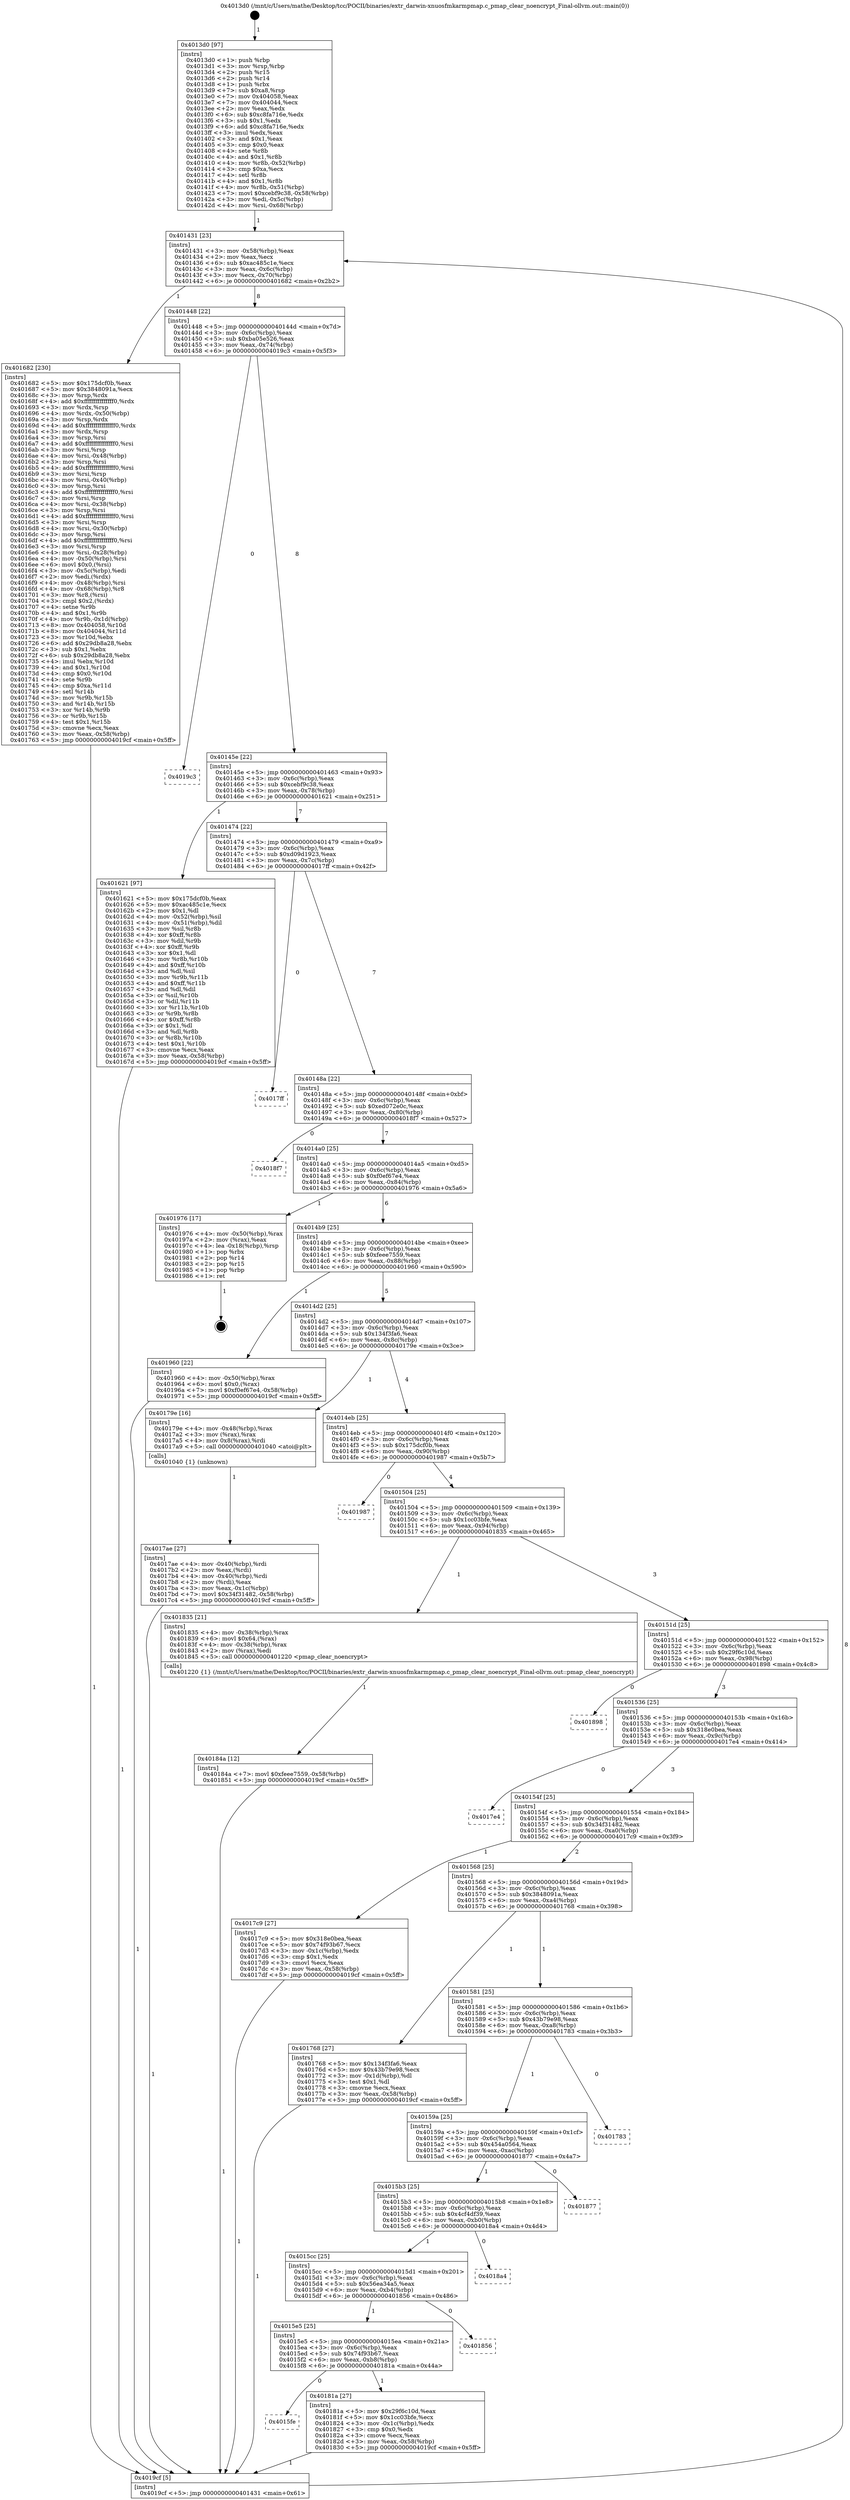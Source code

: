 digraph "0x4013d0" {
  label = "0x4013d0 (/mnt/c/Users/mathe/Desktop/tcc/POCII/binaries/extr_darwin-xnuosfmkarmpmap.c_pmap_clear_noencrypt_Final-ollvm.out::main(0))"
  labelloc = "t"
  node[shape=record]

  Entry [label="",width=0.3,height=0.3,shape=circle,fillcolor=black,style=filled]
  "0x401431" [label="{
     0x401431 [23]\l
     | [instrs]\l
     &nbsp;&nbsp;0x401431 \<+3\>: mov -0x58(%rbp),%eax\l
     &nbsp;&nbsp;0x401434 \<+2\>: mov %eax,%ecx\l
     &nbsp;&nbsp;0x401436 \<+6\>: sub $0xac485c1e,%ecx\l
     &nbsp;&nbsp;0x40143c \<+3\>: mov %eax,-0x6c(%rbp)\l
     &nbsp;&nbsp;0x40143f \<+3\>: mov %ecx,-0x70(%rbp)\l
     &nbsp;&nbsp;0x401442 \<+6\>: je 0000000000401682 \<main+0x2b2\>\l
  }"]
  "0x401682" [label="{
     0x401682 [230]\l
     | [instrs]\l
     &nbsp;&nbsp;0x401682 \<+5\>: mov $0x175dcf0b,%eax\l
     &nbsp;&nbsp;0x401687 \<+5\>: mov $0x3848091a,%ecx\l
     &nbsp;&nbsp;0x40168c \<+3\>: mov %rsp,%rdx\l
     &nbsp;&nbsp;0x40168f \<+4\>: add $0xfffffffffffffff0,%rdx\l
     &nbsp;&nbsp;0x401693 \<+3\>: mov %rdx,%rsp\l
     &nbsp;&nbsp;0x401696 \<+4\>: mov %rdx,-0x50(%rbp)\l
     &nbsp;&nbsp;0x40169a \<+3\>: mov %rsp,%rdx\l
     &nbsp;&nbsp;0x40169d \<+4\>: add $0xfffffffffffffff0,%rdx\l
     &nbsp;&nbsp;0x4016a1 \<+3\>: mov %rdx,%rsp\l
     &nbsp;&nbsp;0x4016a4 \<+3\>: mov %rsp,%rsi\l
     &nbsp;&nbsp;0x4016a7 \<+4\>: add $0xfffffffffffffff0,%rsi\l
     &nbsp;&nbsp;0x4016ab \<+3\>: mov %rsi,%rsp\l
     &nbsp;&nbsp;0x4016ae \<+4\>: mov %rsi,-0x48(%rbp)\l
     &nbsp;&nbsp;0x4016b2 \<+3\>: mov %rsp,%rsi\l
     &nbsp;&nbsp;0x4016b5 \<+4\>: add $0xfffffffffffffff0,%rsi\l
     &nbsp;&nbsp;0x4016b9 \<+3\>: mov %rsi,%rsp\l
     &nbsp;&nbsp;0x4016bc \<+4\>: mov %rsi,-0x40(%rbp)\l
     &nbsp;&nbsp;0x4016c0 \<+3\>: mov %rsp,%rsi\l
     &nbsp;&nbsp;0x4016c3 \<+4\>: add $0xfffffffffffffff0,%rsi\l
     &nbsp;&nbsp;0x4016c7 \<+3\>: mov %rsi,%rsp\l
     &nbsp;&nbsp;0x4016ca \<+4\>: mov %rsi,-0x38(%rbp)\l
     &nbsp;&nbsp;0x4016ce \<+3\>: mov %rsp,%rsi\l
     &nbsp;&nbsp;0x4016d1 \<+4\>: add $0xfffffffffffffff0,%rsi\l
     &nbsp;&nbsp;0x4016d5 \<+3\>: mov %rsi,%rsp\l
     &nbsp;&nbsp;0x4016d8 \<+4\>: mov %rsi,-0x30(%rbp)\l
     &nbsp;&nbsp;0x4016dc \<+3\>: mov %rsp,%rsi\l
     &nbsp;&nbsp;0x4016df \<+4\>: add $0xfffffffffffffff0,%rsi\l
     &nbsp;&nbsp;0x4016e3 \<+3\>: mov %rsi,%rsp\l
     &nbsp;&nbsp;0x4016e6 \<+4\>: mov %rsi,-0x28(%rbp)\l
     &nbsp;&nbsp;0x4016ea \<+4\>: mov -0x50(%rbp),%rsi\l
     &nbsp;&nbsp;0x4016ee \<+6\>: movl $0x0,(%rsi)\l
     &nbsp;&nbsp;0x4016f4 \<+3\>: mov -0x5c(%rbp),%edi\l
     &nbsp;&nbsp;0x4016f7 \<+2\>: mov %edi,(%rdx)\l
     &nbsp;&nbsp;0x4016f9 \<+4\>: mov -0x48(%rbp),%rsi\l
     &nbsp;&nbsp;0x4016fd \<+4\>: mov -0x68(%rbp),%r8\l
     &nbsp;&nbsp;0x401701 \<+3\>: mov %r8,(%rsi)\l
     &nbsp;&nbsp;0x401704 \<+3\>: cmpl $0x2,(%rdx)\l
     &nbsp;&nbsp;0x401707 \<+4\>: setne %r9b\l
     &nbsp;&nbsp;0x40170b \<+4\>: and $0x1,%r9b\l
     &nbsp;&nbsp;0x40170f \<+4\>: mov %r9b,-0x1d(%rbp)\l
     &nbsp;&nbsp;0x401713 \<+8\>: mov 0x404058,%r10d\l
     &nbsp;&nbsp;0x40171b \<+8\>: mov 0x404044,%r11d\l
     &nbsp;&nbsp;0x401723 \<+3\>: mov %r10d,%ebx\l
     &nbsp;&nbsp;0x401726 \<+6\>: add $0x29db8a28,%ebx\l
     &nbsp;&nbsp;0x40172c \<+3\>: sub $0x1,%ebx\l
     &nbsp;&nbsp;0x40172f \<+6\>: sub $0x29db8a28,%ebx\l
     &nbsp;&nbsp;0x401735 \<+4\>: imul %ebx,%r10d\l
     &nbsp;&nbsp;0x401739 \<+4\>: and $0x1,%r10d\l
     &nbsp;&nbsp;0x40173d \<+4\>: cmp $0x0,%r10d\l
     &nbsp;&nbsp;0x401741 \<+4\>: sete %r9b\l
     &nbsp;&nbsp;0x401745 \<+4\>: cmp $0xa,%r11d\l
     &nbsp;&nbsp;0x401749 \<+4\>: setl %r14b\l
     &nbsp;&nbsp;0x40174d \<+3\>: mov %r9b,%r15b\l
     &nbsp;&nbsp;0x401750 \<+3\>: and %r14b,%r15b\l
     &nbsp;&nbsp;0x401753 \<+3\>: xor %r14b,%r9b\l
     &nbsp;&nbsp;0x401756 \<+3\>: or %r9b,%r15b\l
     &nbsp;&nbsp;0x401759 \<+4\>: test $0x1,%r15b\l
     &nbsp;&nbsp;0x40175d \<+3\>: cmovne %ecx,%eax\l
     &nbsp;&nbsp;0x401760 \<+3\>: mov %eax,-0x58(%rbp)\l
     &nbsp;&nbsp;0x401763 \<+5\>: jmp 00000000004019cf \<main+0x5ff\>\l
  }"]
  "0x401448" [label="{
     0x401448 [22]\l
     | [instrs]\l
     &nbsp;&nbsp;0x401448 \<+5\>: jmp 000000000040144d \<main+0x7d\>\l
     &nbsp;&nbsp;0x40144d \<+3\>: mov -0x6c(%rbp),%eax\l
     &nbsp;&nbsp;0x401450 \<+5\>: sub $0xba05e526,%eax\l
     &nbsp;&nbsp;0x401455 \<+3\>: mov %eax,-0x74(%rbp)\l
     &nbsp;&nbsp;0x401458 \<+6\>: je 00000000004019c3 \<main+0x5f3\>\l
  }"]
  Exit [label="",width=0.3,height=0.3,shape=circle,fillcolor=black,style=filled,peripheries=2]
  "0x4019c3" [label="{
     0x4019c3\l
  }", style=dashed]
  "0x40145e" [label="{
     0x40145e [22]\l
     | [instrs]\l
     &nbsp;&nbsp;0x40145e \<+5\>: jmp 0000000000401463 \<main+0x93\>\l
     &nbsp;&nbsp;0x401463 \<+3\>: mov -0x6c(%rbp),%eax\l
     &nbsp;&nbsp;0x401466 \<+5\>: sub $0xcebf9c38,%eax\l
     &nbsp;&nbsp;0x40146b \<+3\>: mov %eax,-0x78(%rbp)\l
     &nbsp;&nbsp;0x40146e \<+6\>: je 0000000000401621 \<main+0x251\>\l
  }"]
  "0x40184a" [label="{
     0x40184a [12]\l
     | [instrs]\l
     &nbsp;&nbsp;0x40184a \<+7\>: movl $0xfeee7559,-0x58(%rbp)\l
     &nbsp;&nbsp;0x401851 \<+5\>: jmp 00000000004019cf \<main+0x5ff\>\l
  }"]
  "0x401621" [label="{
     0x401621 [97]\l
     | [instrs]\l
     &nbsp;&nbsp;0x401621 \<+5\>: mov $0x175dcf0b,%eax\l
     &nbsp;&nbsp;0x401626 \<+5\>: mov $0xac485c1e,%ecx\l
     &nbsp;&nbsp;0x40162b \<+2\>: mov $0x1,%dl\l
     &nbsp;&nbsp;0x40162d \<+4\>: mov -0x52(%rbp),%sil\l
     &nbsp;&nbsp;0x401631 \<+4\>: mov -0x51(%rbp),%dil\l
     &nbsp;&nbsp;0x401635 \<+3\>: mov %sil,%r8b\l
     &nbsp;&nbsp;0x401638 \<+4\>: xor $0xff,%r8b\l
     &nbsp;&nbsp;0x40163c \<+3\>: mov %dil,%r9b\l
     &nbsp;&nbsp;0x40163f \<+4\>: xor $0xff,%r9b\l
     &nbsp;&nbsp;0x401643 \<+3\>: xor $0x1,%dl\l
     &nbsp;&nbsp;0x401646 \<+3\>: mov %r8b,%r10b\l
     &nbsp;&nbsp;0x401649 \<+4\>: and $0xff,%r10b\l
     &nbsp;&nbsp;0x40164d \<+3\>: and %dl,%sil\l
     &nbsp;&nbsp;0x401650 \<+3\>: mov %r9b,%r11b\l
     &nbsp;&nbsp;0x401653 \<+4\>: and $0xff,%r11b\l
     &nbsp;&nbsp;0x401657 \<+3\>: and %dl,%dil\l
     &nbsp;&nbsp;0x40165a \<+3\>: or %sil,%r10b\l
     &nbsp;&nbsp;0x40165d \<+3\>: or %dil,%r11b\l
     &nbsp;&nbsp;0x401660 \<+3\>: xor %r11b,%r10b\l
     &nbsp;&nbsp;0x401663 \<+3\>: or %r9b,%r8b\l
     &nbsp;&nbsp;0x401666 \<+4\>: xor $0xff,%r8b\l
     &nbsp;&nbsp;0x40166a \<+3\>: or $0x1,%dl\l
     &nbsp;&nbsp;0x40166d \<+3\>: and %dl,%r8b\l
     &nbsp;&nbsp;0x401670 \<+3\>: or %r8b,%r10b\l
     &nbsp;&nbsp;0x401673 \<+4\>: test $0x1,%r10b\l
     &nbsp;&nbsp;0x401677 \<+3\>: cmovne %ecx,%eax\l
     &nbsp;&nbsp;0x40167a \<+3\>: mov %eax,-0x58(%rbp)\l
     &nbsp;&nbsp;0x40167d \<+5\>: jmp 00000000004019cf \<main+0x5ff\>\l
  }"]
  "0x401474" [label="{
     0x401474 [22]\l
     | [instrs]\l
     &nbsp;&nbsp;0x401474 \<+5\>: jmp 0000000000401479 \<main+0xa9\>\l
     &nbsp;&nbsp;0x401479 \<+3\>: mov -0x6c(%rbp),%eax\l
     &nbsp;&nbsp;0x40147c \<+5\>: sub $0xd09d1923,%eax\l
     &nbsp;&nbsp;0x401481 \<+3\>: mov %eax,-0x7c(%rbp)\l
     &nbsp;&nbsp;0x401484 \<+6\>: je 00000000004017ff \<main+0x42f\>\l
  }"]
  "0x4019cf" [label="{
     0x4019cf [5]\l
     | [instrs]\l
     &nbsp;&nbsp;0x4019cf \<+5\>: jmp 0000000000401431 \<main+0x61\>\l
  }"]
  "0x4013d0" [label="{
     0x4013d0 [97]\l
     | [instrs]\l
     &nbsp;&nbsp;0x4013d0 \<+1\>: push %rbp\l
     &nbsp;&nbsp;0x4013d1 \<+3\>: mov %rsp,%rbp\l
     &nbsp;&nbsp;0x4013d4 \<+2\>: push %r15\l
     &nbsp;&nbsp;0x4013d6 \<+2\>: push %r14\l
     &nbsp;&nbsp;0x4013d8 \<+1\>: push %rbx\l
     &nbsp;&nbsp;0x4013d9 \<+7\>: sub $0xa8,%rsp\l
     &nbsp;&nbsp;0x4013e0 \<+7\>: mov 0x404058,%eax\l
     &nbsp;&nbsp;0x4013e7 \<+7\>: mov 0x404044,%ecx\l
     &nbsp;&nbsp;0x4013ee \<+2\>: mov %eax,%edx\l
     &nbsp;&nbsp;0x4013f0 \<+6\>: sub $0xc8fa716e,%edx\l
     &nbsp;&nbsp;0x4013f6 \<+3\>: sub $0x1,%edx\l
     &nbsp;&nbsp;0x4013f9 \<+6\>: add $0xc8fa716e,%edx\l
     &nbsp;&nbsp;0x4013ff \<+3\>: imul %edx,%eax\l
     &nbsp;&nbsp;0x401402 \<+3\>: and $0x1,%eax\l
     &nbsp;&nbsp;0x401405 \<+3\>: cmp $0x0,%eax\l
     &nbsp;&nbsp;0x401408 \<+4\>: sete %r8b\l
     &nbsp;&nbsp;0x40140c \<+4\>: and $0x1,%r8b\l
     &nbsp;&nbsp;0x401410 \<+4\>: mov %r8b,-0x52(%rbp)\l
     &nbsp;&nbsp;0x401414 \<+3\>: cmp $0xa,%ecx\l
     &nbsp;&nbsp;0x401417 \<+4\>: setl %r8b\l
     &nbsp;&nbsp;0x40141b \<+4\>: and $0x1,%r8b\l
     &nbsp;&nbsp;0x40141f \<+4\>: mov %r8b,-0x51(%rbp)\l
     &nbsp;&nbsp;0x401423 \<+7\>: movl $0xcebf9c38,-0x58(%rbp)\l
     &nbsp;&nbsp;0x40142a \<+3\>: mov %edi,-0x5c(%rbp)\l
     &nbsp;&nbsp;0x40142d \<+4\>: mov %rsi,-0x68(%rbp)\l
  }"]
  "0x4015fe" [label="{
     0x4015fe\l
  }", style=dashed]
  "0x4017ff" [label="{
     0x4017ff\l
  }", style=dashed]
  "0x40148a" [label="{
     0x40148a [22]\l
     | [instrs]\l
     &nbsp;&nbsp;0x40148a \<+5\>: jmp 000000000040148f \<main+0xbf\>\l
     &nbsp;&nbsp;0x40148f \<+3\>: mov -0x6c(%rbp),%eax\l
     &nbsp;&nbsp;0x401492 \<+5\>: sub $0xed072e0c,%eax\l
     &nbsp;&nbsp;0x401497 \<+3\>: mov %eax,-0x80(%rbp)\l
     &nbsp;&nbsp;0x40149a \<+6\>: je 00000000004018f7 \<main+0x527\>\l
  }"]
  "0x40181a" [label="{
     0x40181a [27]\l
     | [instrs]\l
     &nbsp;&nbsp;0x40181a \<+5\>: mov $0x29f6c10d,%eax\l
     &nbsp;&nbsp;0x40181f \<+5\>: mov $0x1cc03bfe,%ecx\l
     &nbsp;&nbsp;0x401824 \<+3\>: mov -0x1c(%rbp),%edx\l
     &nbsp;&nbsp;0x401827 \<+3\>: cmp $0x0,%edx\l
     &nbsp;&nbsp;0x40182a \<+3\>: cmove %ecx,%eax\l
     &nbsp;&nbsp;0x40182d \<+3\>: mov %eax,-0x58(%rbp)\l
     &nbsp;&nbsp;0x401830 \<+5\>: jmp 00000000004019cf \<main+0x5ff\>\l
  }"]
  "0x4018f7" [label="{
     0x4018f7\l
  }", style=dashed]
  "0x4014a0" [label="{
     0x4014a0 [25]\l
     | [instrs]\l
     &nbsp;&nbsp;0x4014a0 \<+5\>: jmp 00000000004014a5 \<main+0xd5\>\l
     &nbsp;&nbsp;0x4014a5 \<+3\>: mov -0x6c(%rbp),%eax\l
     &nbsp;&nbsp;0x4014a8 \<+5\>: sub $0xf0ef67e4,%eax\l
     &nbsp;&nbsp;0x4014ad \<+6\>: mov %eax,-0x84(%rbp)\l
     &nbsp;&nbsp;0x4014b3 \<+6\>: je 0000000000401976 \<main+0x5a6\>\l
  }"]
  "0x4015e5" [label="{
     0x4015e5 [25]\l
     | [instrs]\l
     &nbsp;&nbsp;0x4015e5 \<+5\>: jmp 00000000004015ea \<main+0x21a\>\l
     &nbsp;&nbsp;0x4015ea \<+3\>: mov -0x6c(%rbp),%eax\l
     &nbsp;&nbsp;0x4015ed \<+5\>: sub $0x74f93b67,%eax\l
     &nbsp;&nbsp;0x4015f2 \<+6\>: mov %eax,-0xb8(%rbp)\l
     &nbsp;&nbsp;0x4015f8 \<+6\>: je 000000000040181a \<main+0x44a\>\l
  }"]
  "0x401976" [label="{
     0x401976 [17]\l
     | [instrs]\l
     &nbsp;&nbsp;0x401976 \<+4\>: mov -0x50(%rbp),%rax\l
     &nbsp;&nbsp;0x40197a \<+2\>: mov (%rax),%eax\l
     &nbsp;&nbsp;0x40197c \<+4\>: lea -0x18(%rbp),%rsp\l
     &nbsp;&nbsp;0x401980 \<+1\>: pop %rbx\l
     &nbsp;&nbsp;0x401981 \<+2\>: pop %r14\l
     &nbsp;&nbsp;0x401983 \<+2\>: pop %r15\l
     &nbsp;&nbsp;0x401985 \<+1\>: pop %rbp\l
     &nbsp;&nbsp;0x401986 \<+1\>: ret\l
  }"]
  "0x4014b9" [label="{
     0x4014b9 [25]\l
     | [instrs]\l
     &nbsp;&nbsp;0x4014b9 \<+5\>: jmp 00000000004014be \<main+0xee\>\l
     &nbsp;&nbsp;0x4014be \<+3\>: mov -0x6c(%rbp),%eax\l
     &nbsp;&nbsp;0x4014c1 \<+5\>: sub $0xfeee7559,%eax\l
     &nbsp;&nbsp;0x4014c6 \<+6\>: mov %eax,-0x88(%rbp)\l
     &nbsp;&nbsp;0x4014cc \<+6\>: je 0000000000401960 \<main+0x590\>\l
  }"]
  "0x401856" [label="{
     0x401856\l
  }", style=dashed]
  "0x401960" [label="{
     0x401960 [22]\l
     | [instrs]\l
     &nbsp;&nbsp;0x401960 \<+4\>: mov -0x50(%rbp),%rax\l
     &nbsp;&nbsp;0x401964 \<+6\>: movl $0x0,(%rax)\l
     &nbsp;&nbsp;0x40196a \<+7\>: movl $0xf0ef67e4,-0x58(%rbp)\l
     &nbsp;&nbsp;0x401971 \<+5\>: jmp 00000000004019cf \<main+0x5ff\>\l
  }"]
  "0x4014d2" [label="{
     0x4014d2 [25]\l
     | [instrs]\l
     &nbsp;&nbsp;0x4014d2 \<+5\>: jmp 00000000004014d7 \<main+0x107\>\l
     &nbsp;&nbsp;0x4014d7 \<+3\>: mov -0x6c(%rbp),%eax\l
     &nbsp;&nbsp;0x4014da \<+5\>: sub $0x134f3fa6,%eax\l
     &nbsp;&nbsp;0x4014df \<+6\>: mov %eax,-0x8c(%rbp)\l
     &nbsp;&nbsp;0x4014e5 \<+6\>: je 000000000040179e \<main+0x3ce\>\l
  }"]
  "0x4015cc" [label="{
     0x4015cc [25]\l
     | [instrs]\l
     &nbsp;&nbsp;0x4015cc \<+5\>: jmp 00000000004015d1 \<main+0x201\>\l
     &nbsp;&nbsp;0x4015d1 \<+3\>: mov -0x6c(%rbp),%eax\l
     &nbsp;&nbsp;0x4015d4 \<+5\>: sub $0x56ea34a5,%eax\l
     &nbsp;&nbsp;0x4015d9 \<+6\>: mov %eax,-0xb4(%rbp)\l
     &nbsp;&nbsp;0x4015df \<+6\>: je 0000000000401856 \<main+0x486\>\l
  }"]
  "0x40179e" [label="{
     0x40179e [16]\l
     | [instrs]\l
     &nbsp;&nbsp;0x40179e \<+4\>: mov -0x48(%rbp),%rax\l
     &nbsp;&nbsp;0x4017a2 \<+3\>: mov (%rax),%rax\l
     &nbsp;&nbsp;0x4017a5 \<+4\>: mov 0x8(%rax),%rdi\l
     &nbsp;&nbsp;0x4017a9 \<+5\>: call 0000000000401040 \<atoi@plt\>\l
     | [calls]\l
     &nbsp;&nbsp;0x401040 \{1\} (unknown)\l
  }"]
  "0x4014eb" [label="{
     0x4014eb [25]\l
     | [instrs]\l
     &nbsp;&nbsp;0x4014eb \<+5\>: jmp 00000000004014f0 \<main+0x120\>\l
     &nbsp;&nbsp;0x4014f0 \<+3\>: mov -0x6c(%rbp),%eax\l
     &nbsp;&nbsp;0x4014f3 \<+5\>: sub $0x175dcf0b,%eax\l
     &nbsp;&nbsp;0x4014f8 \<+6\>: mov %eax,-0x90(%rbp)\l
     &nbsp;&nbsp;0x4014fe \<+6\>: je 0000000000401987 \<main+0x5b7\>\l
  }"]
  "0x4018a4" [label="{
     0x4018a4\l
  }", style=dashed]
  "0x401987" [label="{
     0x401987\l
  }", style=dashed]
  "0x401504" [label="{
     0x401504 [25]\l
     | [instrs]\l
     &nbsp;&nbsp;0x401504 \<+5\>: jmp 0000000000401509 \<main+0x139\>\l
     &nbsp;&nbsp;0x401509 \<+3\>: mov -0x6c(%rbp),%eax\l
     &nbsp;&nbsp;0x40150c \<+5\>: sub $0x1cc03bfe,%eax\l
     &nbsp;&nbsp;0x401511 \<+6\>: mov %eax,-0x94(%rbp)\l
     &nbsp;&nbsp;0x401517 \<+6\>: je 0000000000401835 \<main+0x465\>\l
  }"]
  "0x4015b3" [label="{
     0x4015b3 [25]\l
     | [instrs]\l
     &nbsp;&nbsp;0x4015b3 \<+5\>: jmp 00000000004015b8 \<main+0x1e8\>\l
     &nbsp;&nbsp;0x4015b8 \<+3\>: mov -0x6c(%rbp),%eax\l
     &nbsp;&nbsp;0x4015bb \<+5\>: sub $0x4cf4df39,%eax\l
     &nbsp;&nbsp;0x4015c0 \<+6\>: mov %eax,-0xb0(%rbp)\l
     &nbsp;&nbsp;0x4015c6 \<+6\>: je 00000000004018a4 \<main+0x4d4\>\l
  }"]
  "0x401835" [label="{
     0x401835 [21]\l
     | [instrs]\l
     &nbsp;&nbsp;0x401835 \<+4\>: mov -0x38(%rbp),%rax\l
     &nbsp;&nbsp;0x401839 \<+6\>: movl $0x64,(%rax)\l
     &nbsp;&nbsp;0x40183f \<+4\>: mov -0x38(%rbp),%rax\l
     &nbsp;&nbsp;0x401843 \<+2\>: mov (%rax),%edi\l
     &nbsp;&nbsp;0x401845 \<+5\>: call 0000000000401220 \<pmap_clear_noencrypt\>\l
     | [calls]\l
     &nbsp;&nbsp;0x401220 \{1\} (/mnt/c/Users/mathe/Desktop/tcc/POCII/binaries/extr_darwin-xnuosfmkarmpmap.c_pmap_clear_noencrypt_Final-ollvm.out::pmap_clear_noencrypt)\l
  }"]
  "0x40151d" [label="{
     0x40151d [25]\l
     | [instrs]\l
     &nbsp;&nbsp;0x40151d \<+5\>: jmp 0000000000401522 \<main+0x152\>\l
     &nbsp;&nbsp;0x401522 \<+3\>: mov -0x6c(%rbp),%eax\l
     &nbsp;&nbsp;0x401525 \<+5\>: sub $0x29f6c10d,%eax\l
     &nbsp;&nbsp;0x40152a \<+6\>: mov %eax,-0x98(%rbp)\l
     &nbsp;&nbsp;0x401530 \<+6\>: je 0000000000401898 \<main+0x4c8\>\l
  }"]
  "0x401877" [label="{
     0x401877\l
  }", style=dashed]
  "0x401898" [label="{
     0x401898\l
  }", style=dashed]
  "0x401536" [label="{
     0x401536 [25]\l
     | [instrs]\l
     &nbsp;&nbsp;0x401536 \<+5\>: jmp 000000000040153b \<main+0x16b\>\l
     &nbsp;&nbsp;0x40153b \<+3\>: mov -0x6c(%rbp),%eax\l
     &nbsp;&nbsp;0x40153e \<+5\>: sub $0x318e0bea,%eax\l
     &nbsp;&nbsp;0x401543 \<+6\>: mov %eax,-0x9c(%rbp)\l
     &nbsp;&nbsp;0x401549 \<+6\>: je 00000000004017e4 \<main+0x414\>\l
  }"]
  "0x40159a" [label="{
     0x40159a [25]\l
     | [instrs]\l
     &nbsp;&nbsp;0x40159a \<+5\>: jmp 000000000040159f \<main+0x1cf\>\l
     &nbsp;&nbsp;0x40159f \<+3\>: mov -0x6c(%rbp),%eax\l
     &nbsp;&nbsp;0x4015a2 \<+5\>: sub $0x454a0564,%eax\l
     &nbsp;&nbsp;0x4015a7 \<+6\>: mov %eax,-0xac(%rbp)\l
     &nbsp;&nbsp;0x4015ad \<+6\>: je 0000000000401877 \<main+0x4a7\>\l
  }"]
  "0x4017e4" [label="{
     0x4017e4\l
  }", style=dashed]
  "0x40154f" [label="{
     0x40154f [25]\l
     | [instrs]\l
     &nbsp;&nbsp;0x40154f \<+5\>: jmp 0000000000401554 \<main+0x184\>\l
     &nbsp;&nbsp;0x401554 \<+3\>: mov -0x6c(%rbp),%eax\l
     &nbsp;&nbsp;0x401557 \<+5\>: sub $0x34f31482,%eax\l
     &nbsp;&nbsp;0x40155c \<+6\>: mov %eax,-0xa0(%rbp)\l
     &nbsp;&nbsp;0x401562 \<+6\>: je 00000000004017c9 \<main+0x3f9\>\l
  }"]
  "0x401783" [label="{
     0x401783\l
  }", style=dashed]
  "0x4017c9" [label="{
     0x4017c9 [27]\l
     | [instrs]\l
     &nbsp;&nbsp;0x4017c9 \<+5\>: mov $0x318e0bea,%eax\l
     &nbsp;&nbsp;0x4017ce \<+5\>: mov $0x74f93b67,%ecx\l
     &nbsp;&nbsp;0x4017d3 \<+3\>: mov -0x1c(%rbp),%edx\l
     &nbsp;&nbsp;0x4017d6 \<+3\>: cmp $0x1,%edx\l
     &nbsp;&nbsp;0x4017d9 \<+3\>: cmovl %ecx,%eax\l
     &nbsp;&nbsp;0x4017dc \<+3\>: mov %eax,-0x58(%rbp)\l
     &nbsp;&nbsp;0x4017df \<+5\>: jmp 00000000004019cf \<main+0x5ff\>\l
  }"]
  "0x401568" [label="{
     0x401568 [25]\l
     | [instrs]\l
     &nbsp;&nbsp;0x401568 \<+5\>: jmp 000000000040156d \<main+0x19d\>\l
     &nbsp;&nbsp;0x40156d \<+3\>: mov -0x6c(%rbp),%eax\l
     &nbsp;&nbsp;0x401570 \<+5\>: sub $0x3848091a,%eax\l
     &nbsp;&nbsp;0x401575 \<+6\>: mov %eax,-0xa4(%rbp)\l
     &nbsp;&nbsp;0x40157b \<+6\>: je 0000000000401768 \<main+0x398\>\l
  }"]
  "0x4017ae" [label="{
     0x4017ae [27]\l
     | [instrs]\l
     &nbsp;&nbsp;0x4017ae \<+4\>: mov -0x40(%rbp),%rdi\l
     &nbsp;&nbsp;0x4017b2 \<+2\>: mov %eax,(%rdi)\l
     &nbsp;&nbsp;0x4017b4 \<+4\>: mov -0x40(%rbp),%rdi\l
     &nbsp;&nbsp;0x4017b8 \<+2\>: mov (%rdi),%eax\l
     &nbsp;&nbsp;0x4017ba \<+3\>: mov %eax,-0x1c(%rbp)\l
     &nbsp;&nbsp;0x4017bd \<+7\>: movl $0x34f31482,-0x58(%rbp)\l
     &nbsp;&nbsp;0x4017c4 \<+5\>: jmp 00000000004019cf \<main+0x5ff\>\l
  }"]
  "0x401768" [label="{
     0x401768 [27]\l
     | [instrs]\l
     &nbsp;&nbsp;0x401768 \<+5\>: mov $0x134f3fa6,%eax\l
     &nbsp;&nbsp;0x40176d \<+5\>: mov $0x43b79e98,%ecx\l
     &nbsp;&nbsp;0x401772 \<+3\>: mov -0x1d(%rbp),%dl\l
     &nbsp;&nbsp;0x401775 \<+3\>: test $0x1,%dl\l
     &nbsp;&nbsp;0x401778 \<+3\>: cmovne %ecx,%eax\l
     &nbsp;&nbsp;0x40177b \<+3\>: mov %eax,-0x58(%rbp)\l
     &nbsp;&nbsp;0x40177e \<+5\>: jmp 00000000004019cf \<main+0x5ff\>\l
  }"]
  "0x401581" [label="{
     0x401581 [25]\l
     | [instrs]\l
     &nbsp;&nbsp;0x401581 \<+5\>: jmp 0000000000401586 \<main+0x1b6\>\l
     &nbsp;&nbsp;0x401586 \<+3\>: mov -0x6c(%rbp),%eax\l
     &nbsp;&nbsp;0x401589 \<+5\>: sub $0x43b79e98,%eax\l
     &nbsp;&nbsp;0x40158e \<+6\>: mov %eax,-0xa8(%rbp)\l
     &nbsp;&nbsp;0x401594 \<+6\>: je 0000000000401783 \<main+0x3b3\>\l
  }"]
  Entry -> "0x4013d0" [label=" 1"]
  "0x401431" -> "0x401682" [label=" 1"]
  "0x401431" -> "0x401448" [label=" 8"]
  "0x401976" -> Exit [label=" 1"]
  "0x401448" -> "0x4019c3" [label=" 0"]
  "0x401448" -> "0x40145e" [label=" 8"]
  "0x401960" -> "0x4019cf" [label=" 1"]
  "0x40145e" -> "0x401621" [label=" 1"]
  "0x40145e" -> "0x401474" [label=" 7"]
  "0x401621" -> "0x4019cf" [label=" 1"]
  "0x4013d0" -> "0x401431" [label=" 1"]
  "0x4019cf" -> "0x401431" [label=" 8"]
  "0x401682" -> "0x4019cf" [label=" 1"]
  "0x40184a" -> "0x4019cf" [label=" 1"]
  "0x401474" -> "0x4017ff" [label=" 0"]
  "0x401474" -> "0x40148a" [label=" 7"]
  "0x401835" -> "0x40184a" [label=" 1"]
  "0x40148a" -> "0x4018f7" [label=" 0"]
  "0x40148a" -> "0x4014a0" [label=" 7"]
  "0x40181a" -> "0x4019cf" [label=" 1"]
  "0x4014a0" -> "0x401976" [label=" 1"]
  "0x4014a0" -> "0x4014b9" [label=" 6"]
  "0x4015e5" -> "0x40181a" [label=" 1"]
  "0x4014b9" -> "0x401960" [label=" 1"]
  "0x4014b9" -> "0x4014d2" [label=" 5"]
  "0x4015e5" -> "0x4015fe" [label=" 0"]
  "0x4014d2" -> "0x40179e" [label=" 1"]
  "0x4014d2" -> "0x4014eb" [label=" 4"]
  "0x4015cc" -> "0x401856" [label=" 0"]
  "0x4014eb" -> "0x401987" [label=" 0"]
  "0x4014eb" -> "0x401504" [label=" 4"]
  "0x4015cc" -> "0x4015e5" [label=" 1"]
  "0x401504" -> "0x401835" [label=" 1"]
  "0x401504" -> "0x40151d" [label=" 3"]
  "0x4015b3" -> "0x4018a4" [label=" 0"]
  "0x40151d" -> "0x401898" [label=" 0"]
  "0x40151d" -> "0x401536" [label=" 3"]
  "0x4015b3" -> "0x4015cc" [label=" 1"]
  "0x401536" -> "0x4017e4" [label=" 0"]
  "0x401536" -> "0x40154f" [label=" 3"]
  "0x40159a" -> "0x401877" [label=" 0"]
  "0x40154f" -> "0x4017c9" [label=" 1"]
  "0x40154f" -> "0x401568" [label=" 2"]
  "0x40159a" -> "0x4015b3" [label=" 1"]
  "0x401568" -> "0x401768" [label=" 1"]
  "0x401568" -> "0x401581" [label=" 1"]
  "0x401768" -> "0x4019cf" [label=" 1"]
  "0x40179e" -> "0x4017ae" [label=" 1"]
  "0x4017ae" -> "0x4019cf" [label=" 1"]
  "0x4017c9" -> "0x4019cf" [label=" 1"]
  "0x401581" -> "0x40159a" [label=" 1"]
  "0x401581" -> "0x401783" [label=" 0"]
}
